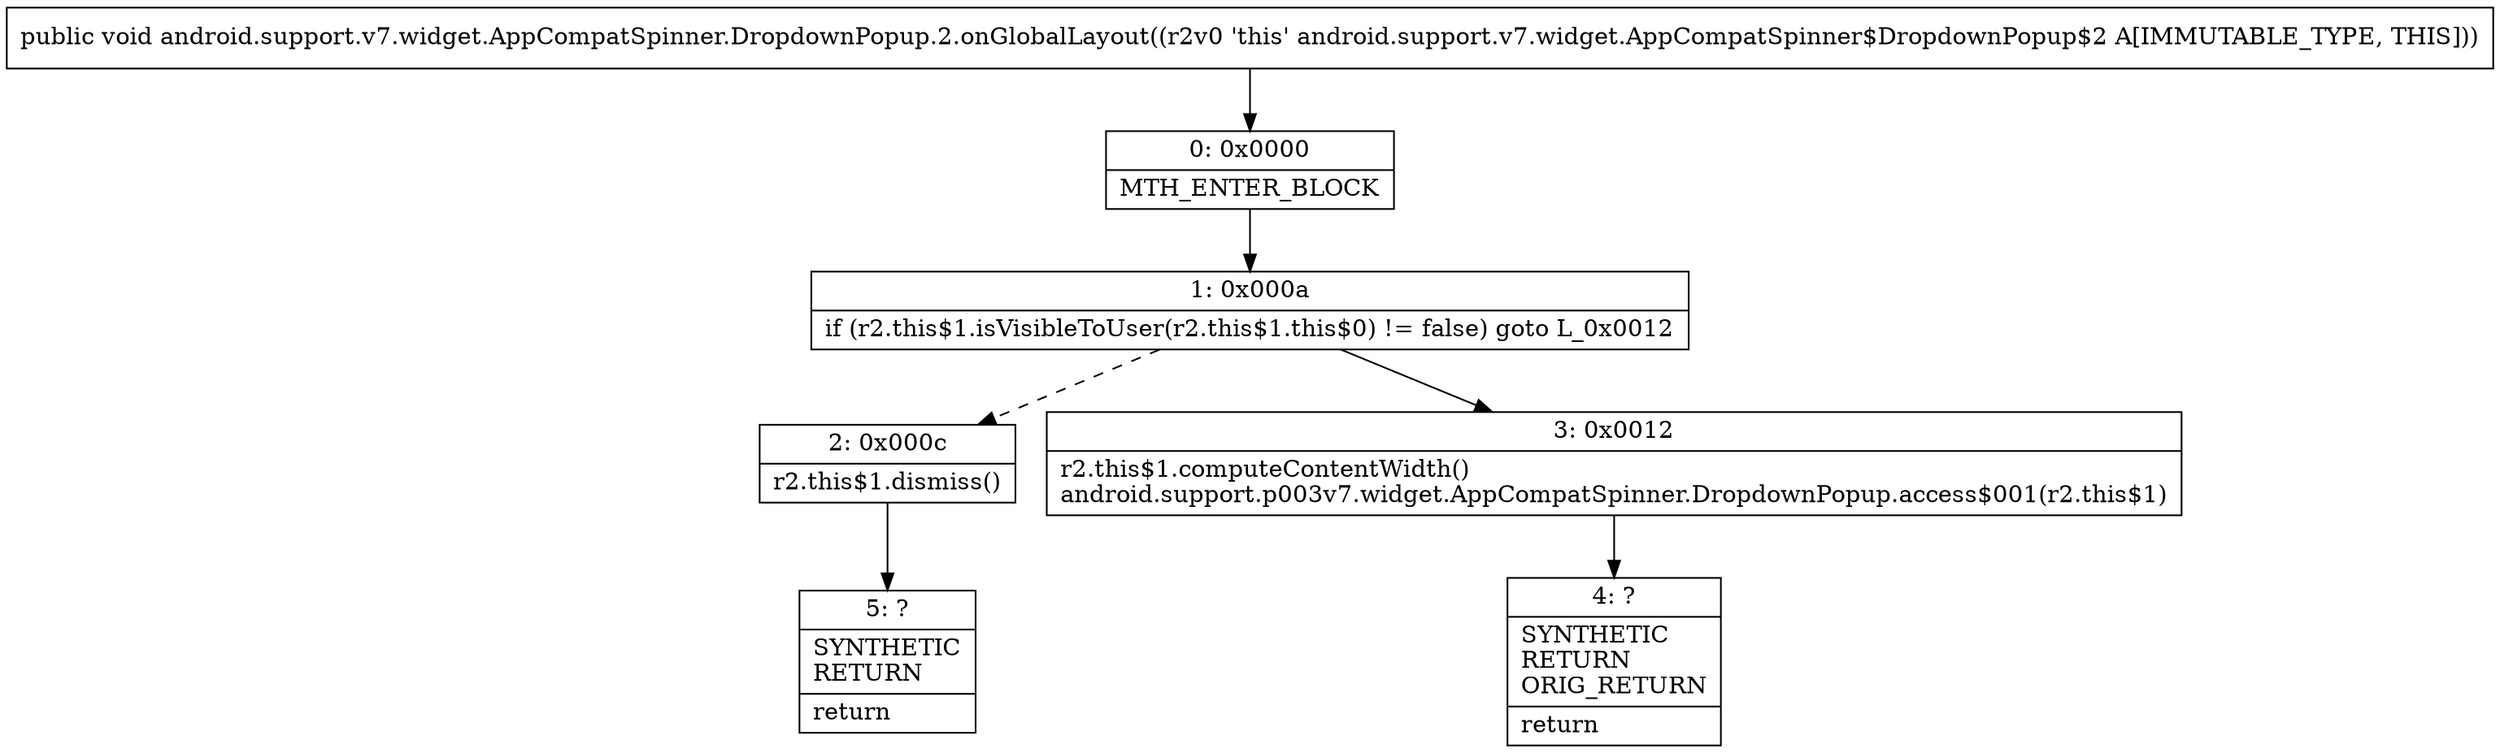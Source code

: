 digraph "CFG forandroid.support.v7.widget.AppCompatSpinner.DropdownPopup.2.onGlobalLayout()V" {
Node_0 [shape=record,label="{0\:\ 0x0000|MTH_ENTER_BLOCK\l}"];
Node_1 [shape=record,label="{1\:\ 0x000a|if (r2.this$1.isVisibleToUser(r2.this$1.this$0) != false) goto L_0x0012\l}"];
Node_2 [shape=record,label="{2\:\ 0x000c|r2.this$1.dismiss()\l}"];
Node_3 [shape=record,label="{3\:\ 0x0012|r2.this$1.computeContentWidth()\landroid.support.p003v7.widget.AppCompatSpinner.DropdownPopup.access$001(r2.this$1)\l}"];
Node_4 [shape=record,label="{4\:\ ?|SYNTHETIC\lRETURN\lORIG_RETURN\l|return\l}"];
Node_5 [shape=record,label="{5\:\ ?|SYNTHETIC\lRETURN\l|return\l}"];
MethodNode[shape=record,label="{public void android.support.v7.widget.AppCompatSpinner.DropdownPopup.2.onGlobalLayout((r2v0 'this' android.support.v7.widget.AppCompatSpinner$DropdownPopup$2 A[IMMUTABLE_TYPE, THIS])) }"];
MethodNode -> Node_0;
Node_0 -> Node_1;
Node_1 -> Node_2[style=dashed];
Node_1 -> Node_3;
Node_2 -> Node_5;
Node_3 -> Node_4;
}

